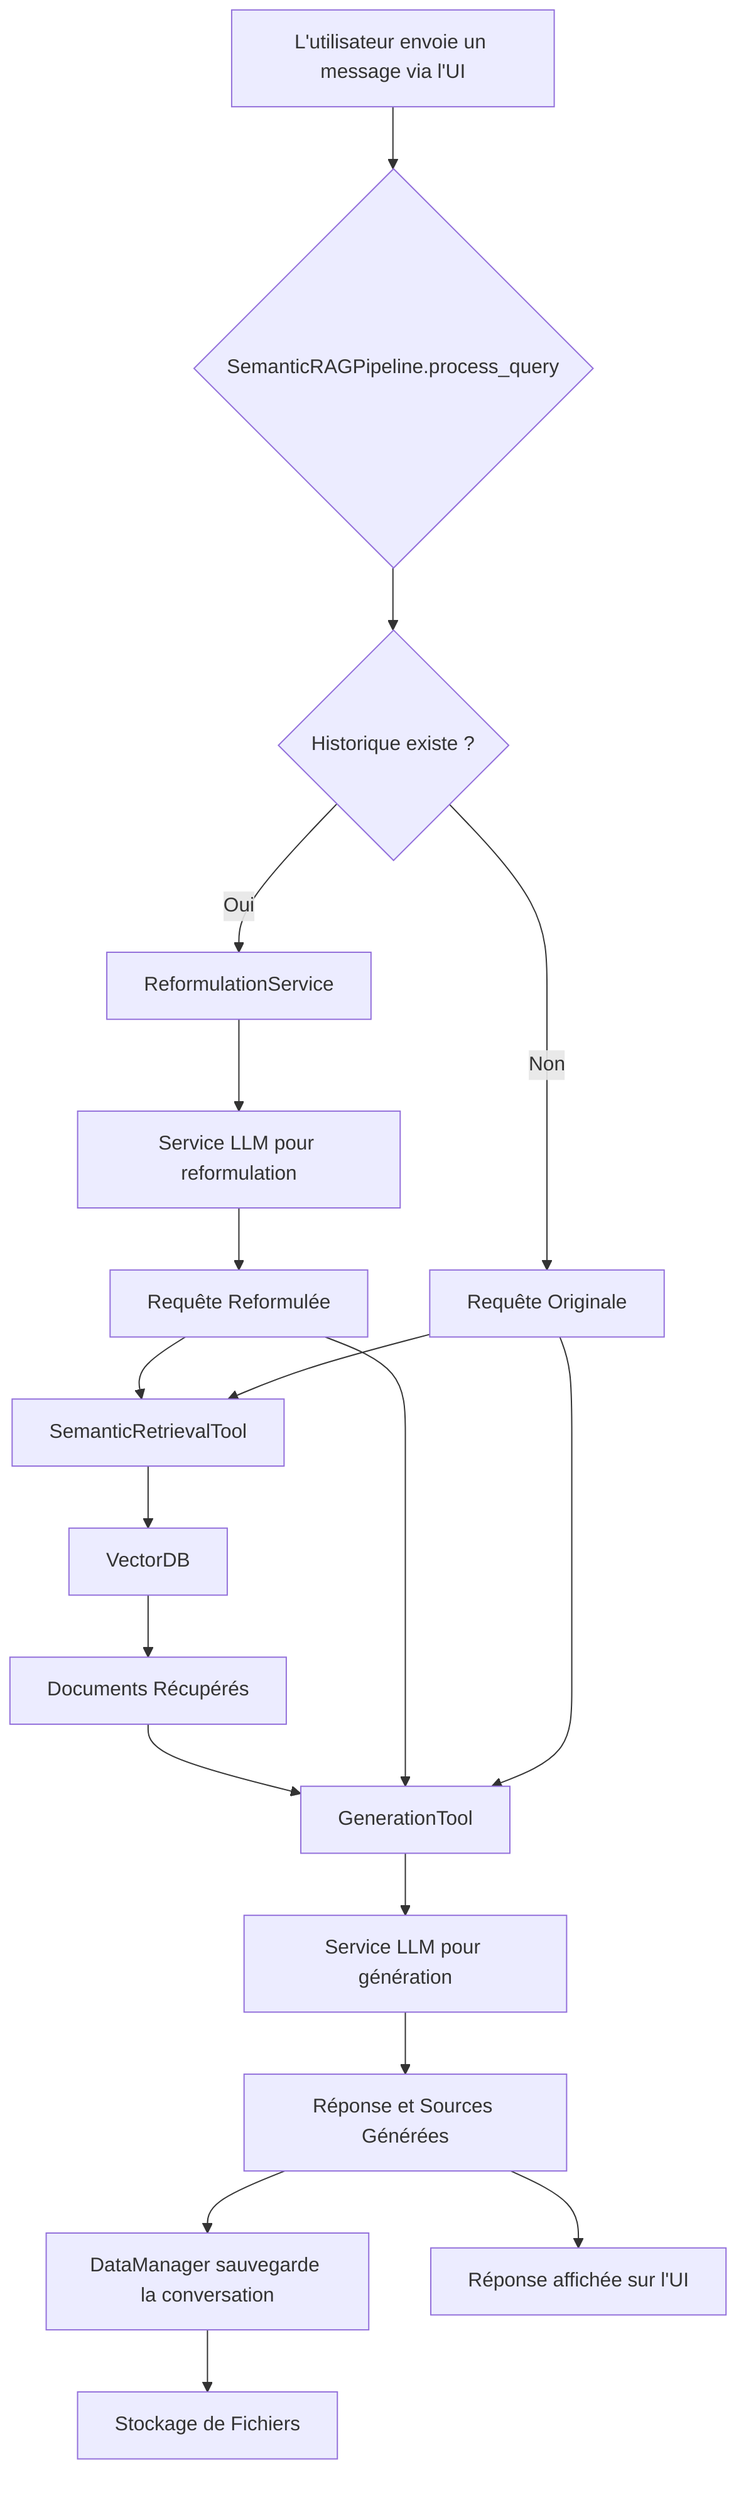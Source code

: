 flowchart TD
    A[L'utilisateur envoie un message via l'UI] --> B{SemanticRAGPipeline.process_query};
    B --> C{Historique existe ?};
    C -- Oui --> D[ReformulationService];
    D --> E[Service LLM pour reformulation];
    E --> F[Requête Reformulée];
    C -- Non --> G[Requête Originale];
    F --> H[SemanticRetrievalTool];
    G --> H;
    H --> I[VectorDB];
    I --> J[Documents Récupérés];
    J --> K[GenerationTool];
    F --> K;
    G --> K;
    K --> L[Service LLM pour génération];
    L --> M[Réponse et Sources Générées];
    M --> N[DataManager sauvegarde la conversation];
    N --> O[Stockage de Fichiers];
    M --> P[Réponse affichée sur l'UI];